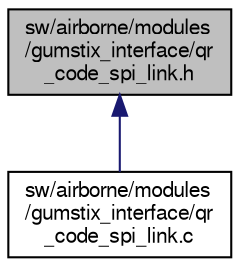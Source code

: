 digraph "sw/airborne/modules/gumstix_interface/qr_code_spi_link.h"
{
  edge [fontname="FreeSans",fontsize="10",labelfontname="FreeSans",labelfontsize="10"];
  node [fontname="FreeSans",fontsize="10",shape=record];
  Node1 [label="sw/airborne/modules\l/gumstix_interface/qr\l_code_spi_link.h",height=0.2,width=0.4,color="black", fillcolor="grey75", style="filled", fontcolor="black"];
  Node1 -> Node2 [dir="back",color="midnightblue",fontsize="10",style="solid",fontname="FreeSans"];
  Node2 [label="sw/airborne/modules\l/gumstix_interface/qr\l_code_spi_link.c",height=0.2,width=0.4,color="black", fillcolor="white", style="filled",URL="$qr__code__spi__link_8c.html"];
}
